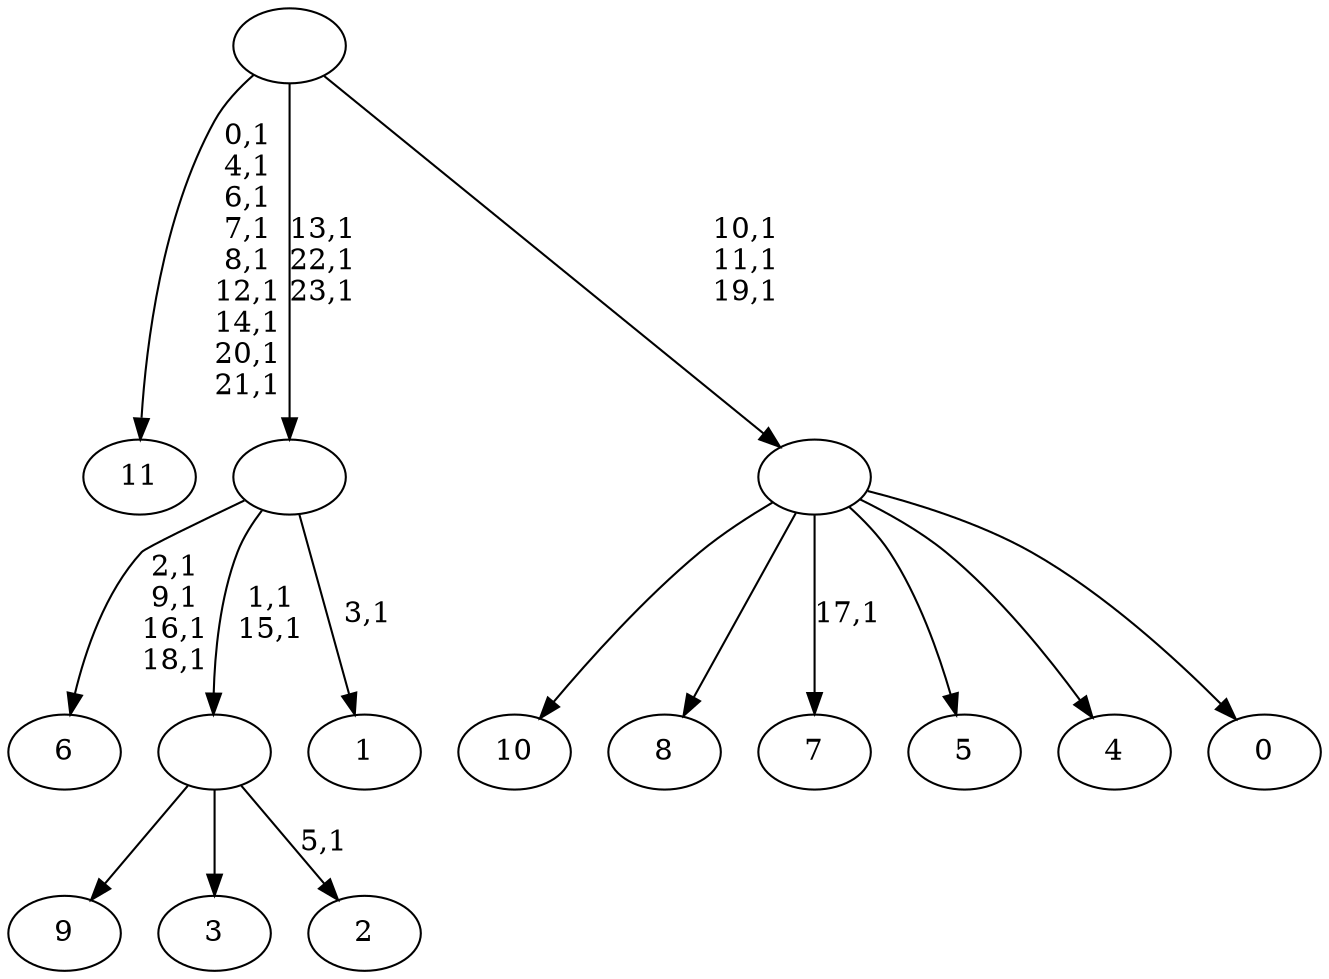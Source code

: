 digraph T {
	36 [label="11"]
	26 [label="10"]
	25 [label="9"]
	24 [label="8"]
	23 [label="7"]
	21 [label="6"]
	16 [label="5"]
	15 [label="4"]
	14 [label="3"]
	13 [label="2"]
	11 [label=""]
	9 [label="1"]
	7 [label=""]
	4 [label="0"]
	3 [label=""]
	0 [label=""]
	11 -> 13 [label="5,1"]
	11 -> 25 [label=""]
	11 -> 14 [label=""]
	7 -> 9 [label="3,1"]
	7 -> 11 [label="1,1\n15,1"]
	7 -> 21 [label="2,1\n9,1\n16,1\n18,1"]
	3 -> 23 [label="17,1"]
	3 -> 26 [label=""]
	3 -> 24 [label=""]
	3 -> 16 [label=""]
	3 -> 15 [label=""]
	3 -> 4 [label=""]
	0 -> 3 [label="10,1\n11,1\n19,1"]
	0 -> 7 [label="13,1\n22,1\n23,1"]
	0 -> 36 [label="0,1\n4,1\n6,1\n7,1\n8,1\n12,1\n14,1\n20,1\n21,1"]
}
